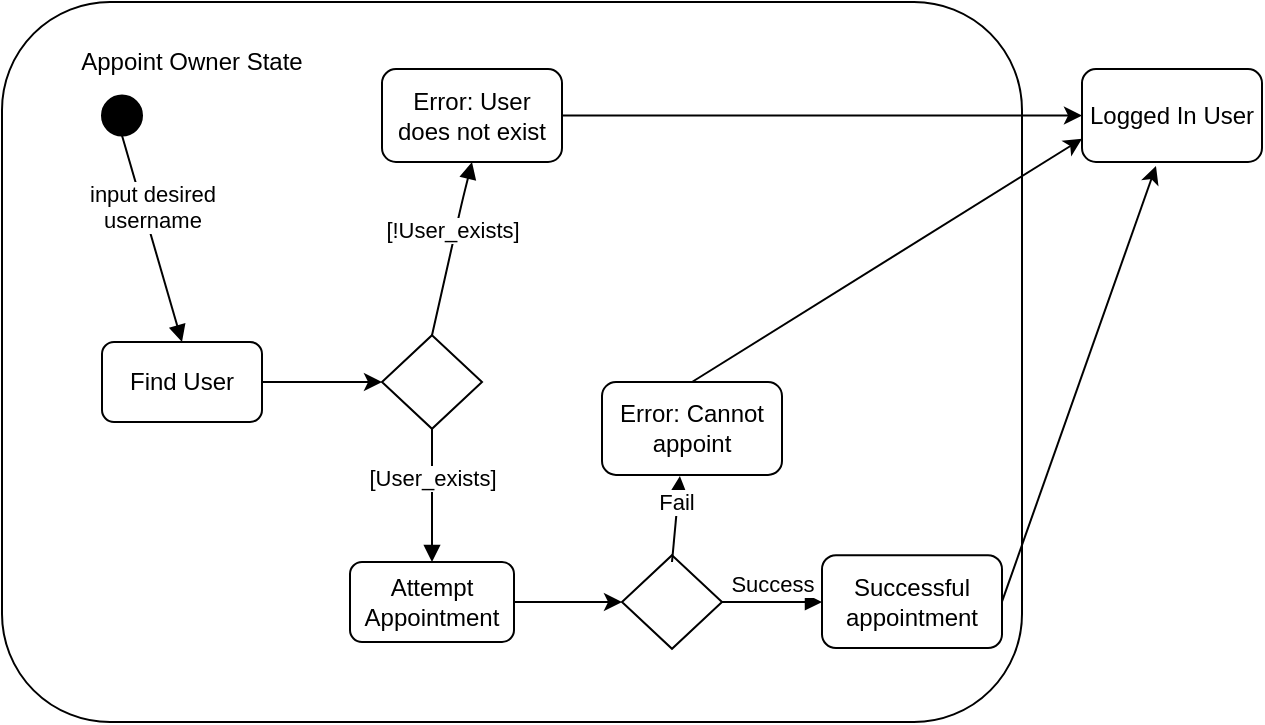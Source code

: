 <mxfile version="13.0.3" type="google"><diagram id="t5M7gdNFplgbObu9yxG3" name="Page-1"><mxGraphModel dx="868" dy="450" grid="1" gridSize="10" guides="1" tooltips="1" connect="1" arrows="1" fold="1" page="1" pageScale="1" pageWidth="850" pageHeight="1100" math="0" shadow="0"><root><mxCell id="0"/><mxCell id="1" parent="0"/><mxCell id="QWQp7B4vvx2ks5eI5yPQ-22" value="" style="rounded=1;whiteSpace=wrap;html=1;" vertex="1" parent="1"><mxGeometry x="90" y="20" width="510" height="360" as="geometry"/></mxCell><mxCell id="QWQp7B4vvx2ks5eI5yPQ-23" value="Appoint Owner State" style="text;html=1;strokeColor=none;fillColor=none;align=center;verticalAlign=middle;whiteSpace=wrap;rounded=0;" vertex="1" parent="1"><mxGeometry x="120" y="40" width="130" height="20" as="geometry"/></mxCell><mxCell id="QWQp7B4vvx2ks5eI5yPQ-24" value="Find User" style="shape=ext;rounded=1;html=1;whiteSpace=wrap;" vertex="1" parent="1"><mxGeometry x="140" y="190" width="80" height="40" as="geometry"/></mxCell><mxCell id="QWQp7B4vvx2ks5eI5yPQ-25" value="" style="shape=mxgraph.bpmn.shape;html=1;verticalLabelPosition=bottom;labelBackgroundColor=#ffffff;verticalAlign=top;align=center;perimeter=ellipsePerimeter;outlineConnect=0;outline=standard;symbol=general;fillColor=#000000;" vertex="1" parent="1"><mxGeometry x="140" y="66.78" width="20" height="20" as="geometry"/></mxCell><mxCell id="QWQp7B4vvx2ks5eI5yPQ-26" value="Attempt Appointment" style="shape=ext;rounded=1;html=1;whiteSpace=wrap;" vertex="1" parent="1"><mxGeometry x="264" y="300" width="82" height="40" as="geometry"/></mxCell><mxCell id="QWQp7B4vvx2ks5eI5yPQ-27" value="Error: User does not exist" style="shape=ext;rounded=1;html=1;whiteSpace=wrap;" vertex="1" parent="1"><mxGeometry x="280" y="53.55" width="90" height="46.45" as="geometry"/></mxCell><mxCell id="QWQp7B4vvx2ks5eI5yPQ-28" value="[!User_exists]" style="html=1;verticalAlign=bottom;endArrow=block;exitX=0.5;exitY=0;exitDx=0;exitDy=0;entryX=0.5;entryY=1;entryDx=0;entryDy=0;" edge="1" parent="1" source="QWQp7B4vvx2ks5eI5yPQ-32" target="QWQp7B4vvx2ks5eI5yPQ-27"><mxGeometry width="80" relative="1" as="geometry"><mxPoint x="380" y="220" as="sourcePoint"/><mxPoint x="460" y="220" as="targetPoint"/><Array as="points"><mxPoint x="320" y="120"/></Array></mxGeometry></mxCell><mxCell id="QWQp7B4vvx2ks5eI5yPQ-29" value="[User_exists]" style="html=1;verticalAlign=bottom;endArrow=block;exitX=0.5;exitY=1;exitDx=0;exitDy=0;entryX=0.5;entryY=0;entryDx=0;entryDy=0;" edge="1" parent="1" source="QWQp7B4vvx2ks5eI5yPQ-32" target="QWQp7B4vvx2ks5eI5yPQ-26"><mxGeometry width="80" relative="1" as="geometry"><mxPoint x="187.1" y="102.9" as="sourcePoint"/><mxPoint x="375" y="270" as="targetPoint"/><Array as="points"/></mxGeometry></mxCell><mxCell id="QWQp7B4vvx2ks5eI5yPQ-30" value="input desired&lt;br&gt;username" style="html=1;verticalAlign=bottom;endArrow=block;exitX=0.5;exitY=1;exitDx=0;exitDy=0;entryX=0.5;entryY=0;entryDx=0;entryDy=0;" edge="1" parent="1" source="QWQp7B4vvx2ks5eI5yPQ-25" target="QWQp7B4vvx2ks5eI5yPQ-24"><mxGeometry width="80" relative="1" as="geometry"><mxPoint x="197.1" y="112.9" as="sourcePoint"/><mxPoint x="385" y="280" as="targetPoint"/><Array as="points"/></mxGeometry></mxCell><mxCell id="QWQp7B4vvx2ks5eI5yPQ-31" value="Logged In User" style="shape=ext;rounded=1;html=1;whiteSpace=wrap;" vertex="1" parent="1"><mxGeometry x="630" y="53.55" width="90" height="46.45" as="geometry"/></mxCell><mxCell id="QWQp7B4vvx2ks5eI5yPQ-32" value="" style="rhombus;whiteSpace=wrap;html=1;" vertex="1" parent="1"><mxGeometry x="280" y="186.61" width="50" height="46.78" as="geometry"/></mxCell><mxCell id="QWQp7B4vvx2ks5eI5yPQ-33" value="" style="endArrow=classic;html=1;exitX=1;exitY=0.5;exitDx=0;exitDy=0;entryX=0;entryY=0.5;entryDx=0;entryDy=0;" edge="1" parent="1" source="QWQp7B4vvx2ks5eI5yPQ-24" target="QWQp7B4vvx2ks5eI5yPQ-32"><mxGeometry width="50" height="50" relative="1" as="geometry"><mxPoint x="400" y="270" as="sourcePoint"/><mxPoint x="450" y="220" as="targetPoint"/></mxGeometry></mxCell><mxCell id="QWQp7B4vvx2ks5eI5yPQ-34" value="" style="endArrow=classic;html=1;exitX=1;exitY=0.5;exitDx=0;exitDy=0;entryX=0;entryY=0.5;entryDx=0;entryDy=0;" edge="1" parent="1" source="QWQp7B4vvx2ks5eI5yPQ-27" target="QWQp7B4vvx2ks5eI5yPQ-31"><mxGeometry width="50" height="50" relative="1" as="geometry"><mxPoint x="590" y="218.39" as="sourcePoint"/><mxPoint x="660" y="188.387" as="targetPoint"/></mxGeometry></mxCell><mxCell id="QWQp7B4vvx2ks5eI5yPQ-35" value="" style="endArrow=classic;html=1;exitX=1;exitY=0.5;exitDx=0;exitDy=0;entryX=0;entryY=0.5;entryDx=0;entryDy=0;" edge="1" parent="1" source="QWQp7B4vvx2ks5eI5yPQ-26" target="QWQp7B4vvx2ks5eI5yPQ-36"><mxGeometry width="50" height="50" relative="1" as="geometry"><mxPoint x="380" y="86.775" as="sourcePoint"/><mxPoint x="660" y="176.775" as="targetPoint"/></mxGeometry></mxCell><mxCell id="QWQp7B4vvx2ks5eI5yPQ-36" value="" style="rhombus;whiteSpace=wrap;html=1;" vertex="1" parent="1"><mxGeometry x="400" y="296.61" width="50" height="46.78" as="geometry"/></mxCell><mxCell id="QWQp7B4vvx2ks5eI5yPQ-37" value="Fail" style="html=1;verticalAlign=bottom;endArrow=block;entryX=0.433;entryY=1.012;entryDx=0;entryDy=0;entryPerimeter=0;" edge="1" parent="1" target="QWQp7B4vvx2ks5eI5yPQ-39"><mxGeometry width="80" relative="1" as="geometry"><mxPoint x="425" y="300" as="sourcePoint"/><mxPoint x="315" y="310" as="targetPoint"/><Array as="points"/></mxGeometry></mxCell><mxCell id="QWQp7B4vvx2ks5eI5yPQ-38" value="Success" style="html=1;verticalAlign=bottom;endArrow=block;exitX=1;exitY=0.5;exitDx=0;exitDy=0;" edge="1" parent="1" source="QWQp7B4vvx2ks5eI5yPQ-36"><mxGeometry width="80" relative="1" as="geometry"><mxPoint x="325" y="253.39" as="sourcePoint"/><mxPoint x="500" y="320" as="targetPoint"/><Array as="points"/></mxGeometry></mxCell><mxCell id="QWQp7B4vvx2ks5eI5yPQ-39" value="Error: Cannot appoint" style="shape=ext;rounded=1;html=1;whiteSpace=wrap;" vertex="1" parent="1"><mxGeometry x="390" y="210" width="90" height="46.45" as="geometry"/></mxCell><mxCell id="QWQp7B4vvx2ks5eI5yPQ-40" value="" style="endArrow=classic;html=1;exitX=0.5;exitY=0;exitDx=0;exitDy=0;entryX=0;entryY=0.75;entryDx=0;entryDy=0;" edge="1" parent="1" source="QWQp7B4vvx2ks5eI5yPQ-39" target="QWQp7B4vvx2ks5eI5yPQ-31"><mxGeometry width="50" height="50" relative="1" as="geometry"><mxPoint x="380" y="86.775" as="sourcePoint"/><mxPoint x="610" y="83.225" as="targetPoint"/></mxGeometry></mxCell><mxCell id="QWQp7B4vvx2ks5eI5yPQ-41" value="Successful appointment" style="shape=ext;rounded=1;html=1;whiteSpace=wrap;" vertex="1" parent="1"><mxGeometry x="500" y="296.61" width="90" height="46.45" as="geometry"/></mxCell><mxCell id="QWQp7B4vvx2ks5eI5yPQ-42" value="" style="endArrow=classic;html=1;exitX=1;exitY=0.5;exitDx=0;exitDy=0;entryX=0.411;entryY=1.043;entryDx=0;entryDy=0;entryPerimeter=0;" edge="1" parent="1" source="QWQp7B4vvx2ks5eI5yPQ-41" target="QWQp7B4vvx2ks5eI5yPQ-31"><mxGeometry width="50" height="50" relative="1" as="geometry"><mxPoint x="445" y="220" as="sourcePoint"/><mxPoint x="620" y="320.165" as="targetPoint"/></mxGeometry></mxCell></root></mxGraphModel></diagram></mxfile>